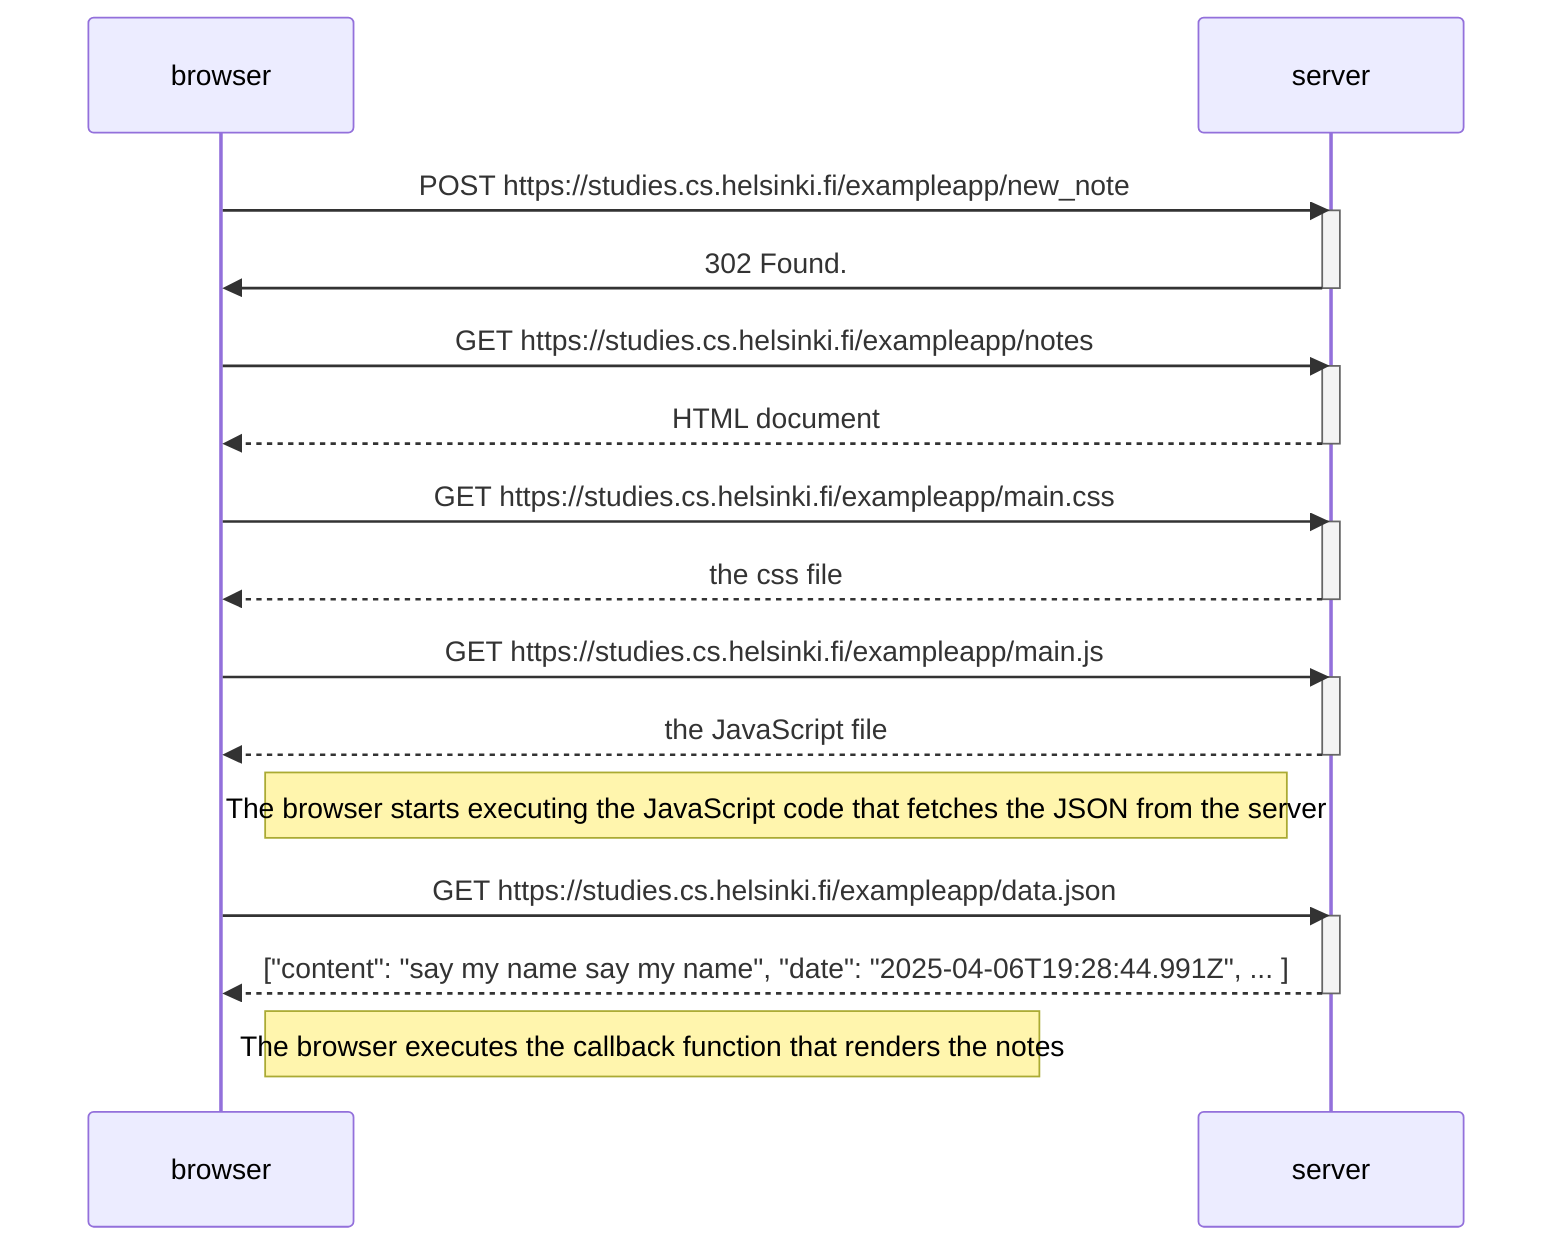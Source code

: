 sequenceDiagram

    participant browser
    participant server

    browser->>server: POST https://studies.cs.helsinki.fi/exampleapp/new_note
    activate server
    server->>browser: 302 Found.
    deactivate server

    browser->>server: GET https://studies.cs.helsinki.fi/exampleapp/notes
    activate server
    server-->>browser: HTML document
    deactivate server

    browser->>server: GET https://studies.cs.helsinki.fi/exampleapp/main.css
    activate server
    server-->>browser: the css file
    deactivate server

    browser->>server: GET https://studies.cs.helsinki.fi/exampleapp/main.js
    activate server
    server-->>browser: the JavaScript file
    deactivate server

    Note right of browser: The browser starts executing the JavaScript code that fetches the JSON from the server

    browser->>server: GET https://studies.cs.helsinki.fi/exampleapp/data.json
    activate server
    server-->>browser: ["content": "say my name say my name", "date": "2025-04-06T19:28:44.991Z", ... ]
    deactivate server

    Note right of browser: The browser executes the callback function that renders the notes